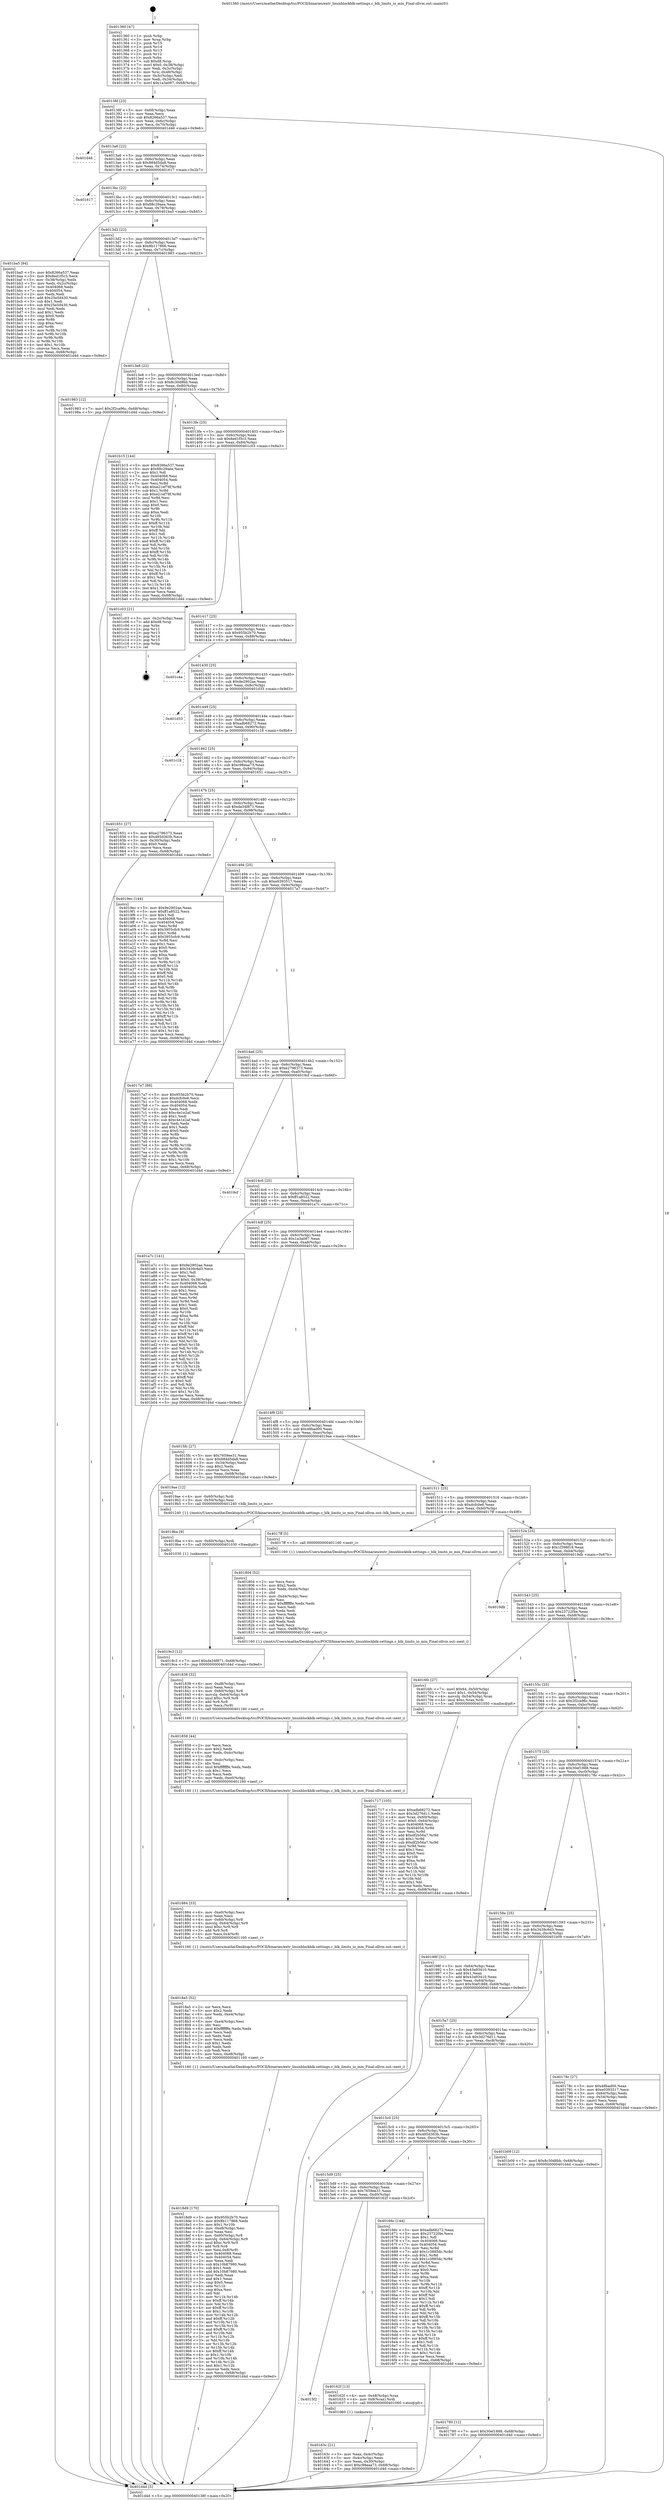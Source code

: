 digraph "0x401360" {
  label = "0x401360 (/mnt/c/Users/mathe/Desktop/tcc/POCII/binaries/extr_linuxblockblk-settings.c_blk_limits_io_min_Final-ollvm.out::main(0))"
  labelloc = "t"
  node[shape=record]

  Entry [label="",width=0.3,height=0.3,shape=circle,fillcolor=black,style=filled]
  "0x40138f" [label="{
     0x40138f [23]\l
     | [instrs]\l
     &nbsp;&nbsp;0x40138f \<+3\>: mov -0x68(%rbp),%eax\l
     &nbsp;&nbsp;0x401392 \<+2\>: mov %eax,%ecx\l
     &nbsp;&nbsp;0x401394 \<+6\>: sub $0x8266a537,%ecx\l
     &nbsp;&nbsp;0x40139a \<+3\>: mov %eax,-0x6c(%rbp)\l
     &nbsp;&nbsp;0x40139d \<+3\>: mov %ecx,-0x70(%rbp)\l
     &nbsp;&nbsp;0x4013a0 \<+6\>: je 0000000000401d46 \<main+0x9e6\>\l
  }"]
  "0x401d46" [label="{
     0x401d46\l
  }", style=dashed]
  "0x4013a6" [label="{
     0x4013a6 [22]\l
     | [instrs]\l
     &nbsp;&nbsp;0x4013a6 \<+5\>: jmp 00000000004013ab \<main+0x4b\>\l
     &nbsp;&nbsp;0x4013ab \<+3\>: mov -0x6c(%rbp),%eax\l
     &nbsp;&nbsp;0x4013ae \<+5\>: sub $0x884d5da8,%eax\l
     &nbsp;&nbsp;0x4013b3 \<+3\>: mov %eax,-0x74(%rbp)\l
     &nbsp;&nbsp;0x4013b6 \<+6\>: je 0000000000401617 \<main+0x2b7\>\l
  }"]
  Exit [label="",width=0.3,height=0.3,shape=circle,fillcolor=black,style=filled,peripheries=2]
  "0x401617" [label="{
     0x401617\l
  }", style=dashed]
  "0x4013bc" [label="{
     0x4013bc [22]\l
     | [instrs]\l
     &nbsp;&nbsp;0x4013bc \<+5\>: jmp 00000000004013c1 \<main+0x61\>\l
     &nbsp;&nbsp;0x4013c1 \<+3\>: mov -0x6c(%rbp),%eax\l
     &nbsp;&nbsp;0x4013c4 \<+5\>: sub $0x88c29aea,%eax\l
     &nbsp;&nbsp;0x4013c9 \<+3\>: mov %eax,-0x78(%rbp)\l
     &nbsp;&nbsp;0x4013cc \<+6\>: je 0000000000401ba5 \<main+0x845\>\l
  }"]
  "0x4019c3" [label="{
     0x4019c3 [12]\l
     | [instrs]\l
     &nbsp;&nbsp;0x4019c3 \<+7\>: movl $0xda34f871,-0x68(%rbp)\l
     &nbsp;&nbsp;0x4019ca \<+5\>: jmp 0000000000401d4d \<main+0x9ed\>\l
  }"]
  "0x401ba5" [label="{
     0x401ba5 [94]\l
     | [instrs]\l
     &nbsp;&nbsp;0x401ba5 \<+5\>: mov $0x8266a537,%eax\l
     &nbsp;&nbsp;0x401baa \<+5\>: mov $0x8ed1f5c3,%ecx\l
     &nbsp;&nbsp;0x401baf \<+3\>: mov -0x38(%rbp),%edx\l
     &nbsp;&nbsp;0x401bb2 \<+3\>: mov %edx,-0x2c(%rbp)\l
     &nbsp;&nbsp;0x401bb5 \<+7\>: mov 0x404068,%edx\l
     &nbsp;&nbsp;0x401bbc \<+7\>: mov 0x404054,%esi\l
     &nbsp;&nbsp;0x401bc3 \<+2\>: mov %edx,%edi\l
     &nbsp;&nbsp;0x401bc5 \<+6\>: add $0x25e5d430,%edi\l
     &nbsp;&nbsp;0x401bcb \<+3\>: sub $0x1,%edi\l
     &nbsp;&nbsp;0x401bce \<+6\>: sub $0x25e5d430,%edi\l
     &nbsp;&nbsp;0x401bd4 \<+3\>: imul %edi,%edx\l
     &nbsp;&nbsp;0x401bd7 \<+3\>: and $0x1,%edx\l
     &nbsp;&nbsp;0x401bda \<+3\>: cmp $0x0,%edx\l
     &nbsp;&nbsp;0x401bdd \<+4\>: sete %r8b\l
     &nbsp;&nbsp;0x401be1 \<+3\>: cmp $0xa,%esi\l
     &nbsp;&nbsp;0x401be4 \<+4\>: setl %r9b\l
     &nbsp;&nbsp;0x401be8 \<+3\>: mov %r8b,%r10b\l
     &nbsp;&nbsp;0x401beb \<+3\>: and %r9b,%r10b\l
     &nbsp;&nbsp;0x401bee \<+3\>: xor %r9b,%r8b\l
     &nbsp;&nbsp;0x401bf1 \<+3\>: or %r8b,%r10b\l
     &nbsp;&nbsp;0x401bf4 \<+4\>: test $0x1,%r10b\l
     &nbsp;&nbsp;0x401bf8 \<+3\>: cmovne %ecx,%eax\l
     &nbsp;&nbsp;0x401bfb \<+3\>: mov %eax,-0x68(%rbp)\l
     &nbsp;&nbsp;0x401bfe \<+5\>: jmp 0000000000401d4d \<main+0x9ed\>\l
  }"]
  "0x4013d2" [label="{
     0x4013d2 [22]\l
     | [instrs]\l
     &nbsp;&nbsp;0x4013d2 \<+5\>: jmp 00000000004013d7 \<main+0x77\>\l
     &nbsp;&nbsp;0x4013d7 \<+3\>: mov -0x6c(%rbp),%eax\l
     &nbsp;&nbsp;0x4013da \<+5\>: sub $0x8b117866,%eax\l
     &nbsp;&nbsp;0x4013df \<+3\>: mov %eax,-0x7c(%rbp)\l
     &nbsp;&nbsp;0x4013e2 \<+6\>: je 0000000000401983 \<main+0x623\>\l
  }"]
  "0x4019ba" [label="{
     0x4019ba [9]\l
     | [instrs]\l
     &nbsp;&nbsp;0x4019ba \<+4\>: mov -0x60(%rbp),%rdi\l
     &nbsp;&nbsp;0x4019be \<+5\>: call 0000000000401030 \<free@plt\>\l
     | [calls]\l
     &nbsp;&nbsp;0x401030 \{1\} (unknown)\l
  }"]
  "0x401983" [label="{
     0x401983 [12]\l
     | [instrs]\l
     &nbsp;&nbsp;0x401983 \<+7\>: movl $0x2f2ca96c,-0x68(%rbp)\l
     &nbsp;&nbsp;0x40198a \<+5\>: jmp 0000000000401d4d \<main+0x9ed\>\l
  }"]
  "0x4013e8" [label="{
     0x4013e8 [22]\l
     | [instrs]\l
     &nbsp;&nbsp;0x4013e8 \<+5\>: jmp 00000000004013ed \<main+0x8d\>\l
     &nbsp;&nbsp;0x4013ed \<+3\>: mov -0x6c(%rbp),%eax\l
     &nbsp;&nbsp;0x4013f0 \<+5\>: sub $0x8c30d8bb,%eax\l
     &nbsp;&nbsp;0x4013f5 \<+3\>: mov %eax,-0x80(%rbp)\l
     &nbsp;&nbsp;0x4013f8 \<+6\>: je 0000000000401b15 \<main+0x7b5\>\l
  }"]
  "0x4018d9" [label="{
     0x4018d9 [170]\l
     | [instrs]\l
     &nbsp;&nbsp;0x4018d9 \<+5\>: mov $0x955b2b70,%ecx\l
     &nbsp;&nbsp;0x4018de \<+5\>: mov $0x8b117866,%edx\l
     &nbsp;&nbsp;0x4018e3 \<+3\>: mov $0x1,%r10b\l
     &nbsp;&nbsp;0x4018e6 \<+6\>: mov -0xe8(%rbp),%esi\l
     &nbsp;&nbsp;0x4018ec \<+3\>: imul %eax,%esi\l
     &nbsp;&nbsp;0x4018ef \<+4\>: mov -0x60(%rbp),%r8\l
     &nbsp;&nbsp;0x4018f3 \<+4\>: movslq -0x64(%rbp),%r9\l
     &nbsp;&nbsp;0x4018f7 \<+4\>: imul $0xc,%r9,%r9\l
     &nbsp;&nbsp;0x4018fb \<+3\>: add %r9,%r8\l
     &nbsp;&nbsp;0x4018fe \<+4\>: mov %esi,0x8(%r8)\l
     &nbsp;&nbsp;0x401902 \<+7\>: mov 0x404068,%eax\l
     &nbsp;&nbsp;0x401909 \<+7\>: mov 0x404054,%esi\l
     &nbsp;&nbsp;0x401910 \<+2\>: mov %eax,%edi\l
     &nbsp;&nbsp;0x401912 \<+6\>: sub $0x10b87980,%edi\l
     &nbsp;&nbsp;0x401918 \<+3\>: sub $0x1,%edi\l
     &nbsp;&nbsp;0x40191b \<+6\>: add $0x10b87980,%edi\l
     &nbsp;&nbsp;0x401921 \<+3\>: imul %edi,%eax\l
     &nbsp;&nbsp;0x401924 \<+3\>: and $0x1,%eax\l
     &nbsp;&nbsp;0x401927 \<+3\>: cmp $0x0,%eax\l
     &nbsp;&nbsp;0x40192a \<+4\>: sete %r11b\l
     &nbsp;&nbsp;0x40192e \<+3\>: cmp $0xa,%esi\l
     &nbsp;&nbsp;0x401931 \<+3\>: setl %bl\l
     &nbsp;&nbsp;0x401934 \<+3\>: mov %r11b,%r14b\l
     &nbsp;&nbsp;0x401937 \<+4\>: xor $0xff,%r14b\l
     &nbsp;&nbsp;0x40193b \<+3\>: mov %bl,%r15b\l
     &nbsp;&nbsp;0x40193e \<+4\>: xor $0xff,%r15b\l
     &nbsp;&nbsp;0x401942 \<+4\>: xor $0x1,%r10b\l
     &nbsp;&nbsp;0x401946 \<+3\>: mov %r14b,%r12b\l
     &nbsp;&nbsp;0x401949 \<+4\>: and $0xff,%r12b\l
     &nbsp;&nbsp;0x40194d \<+3\>: and %r10b,%r11b\l
     &nbsp;&nbsp;0x401950 \<+3\>: mov %r15b,%r13b\l
     &nbsp;&nbsp;0x401953 \<+4\>: and $0xff,%r13b\l
     &nbsp;&nbsp;0x401957 \<+3\>: and %r10b,%bl\l
     &nbsp;&nbsp;0x40195a \<+3\>: or %r11b,%r12b\l
     &nbsp;&nbsp;0x40195d \<+3\>: or %bl,%r13b\l
     &nbsp;&nbsp;0x401960 \<+3\>: xor %r13b,%r12b\l
     &nbsp;&nbsp;0x401963 \<+3\>: or %r15b,%r14b\l
     &nbsp;&nbsp;0x401966 \<+4\>: xor $0xff,%r14b\l
     &nbsp;&nbsp;0x40196a \<+4\>: or $0x1,%r10b\l
     &nbsp;&nbsp;0x40196e \<+3\>: and %r10b,%r14b\l
     &nbsp;&nbsp;0x401971 \<+3\>: or %r14b,%r12b\l
     &nbsp;&nbsp;0x401974 \<+4\>: test $0x1,%r12b\l
     &nbsp;&nbsp;0x401978 \<+3\>: cmovne %edx,%ecx\l
     &nbsp;&nbsp;0x40197b \<+3\>: mov %ecx,-0x68(%rbp)\l
     &nbsp;&nbsp;0x40197e \<+5\>: jmp 0000000000401d4d \<main+0x9ed\>\l
  }"]
  "0x401b15" [label="{
     0x401b15 [144]\l
     | [instrs]\l
     &nbsp;&nbsp;0x401b15 \<+5\>: mov $0x8266a537,%eax\l
     &nbsp;&nbsp;0x401b1a \<+5\>: mov $0x88c29aea,%ecx\l
     &nbsp;&nbsp;0x401b1f \<+2\>: mov $0x1,%dl\l
     &nbsp;&nbsp;0x401b21 \<+7\>: mov 0x404068,%esi\l
     &nbsp;&nbsp;0x401b28 \<+7\>: mov 0x404054,%edi\l
     &nbsp;&nbsp;0x401b2f \<+3\>: mov %esi,%r8d\l
     &nbsp;&nbsp;0x401b32 \<+7\>: add $0xe21ef78f,%r8d\l
     &nbsp;&nbsp;0x401b39 \<+4\>: sub $0x1,%r8d\l
     &nbsp;&nbsp;0x401b3d \<+7\>: sub $0xe21ef78f,%r8d\l
     &nbsp;&nbsp;0x401b44 \<+4\>: imul %r8d,%esi\l
     &nbsp;&nbsp;0x401b48 \<+3\>: and $0x1,%esi\l
     &nbsp;&nbsp;0x401b4b \<+3\>: cmp $0x0,%esi\l
     &nbsp;&nbsp;0x401b4e \<+4\>: sete %r9b\l
     &nbsp;&nbsp;0x401b52 \<+3\>: cmp $0xa,%edi\l
     &nbsp;&nbsp;0x401b55 \<+4\>: setl %r10b\l
     &nbsp;&nbsp;0x401b59 \<+3\>: mov %r9b,%r11b\l
     &nbsp;&nbsp;0x401b5c \<+4\>: xor $0xff,%r11b\l
     &nbsp;&nbsp;0x401b60 \<+3\>: mov %r10b,%bl\l
     &nbsp;&nbsp;0x401b63 \<+3\>: xor $0xff,%bl\l
     &nbsp;&nbsp;0x401b66 \<+3\>: xor $0x1,%dl\l
     &nbsp;&nbsp;0x401b69 \<+3\>: mov %r11b,%r14b\l
     &nbsp;&nbsp;0x401b6c \<+4\>: and $0xff,%r14b\l
     &nbsp;&nbsp;0x401b70 \<+3\>: and %dl,%r9b\l
     &nbsp;&nbsp;0x401b73 \<+3\>: mov %bl,%r15b\l
     &nbsp;&nbsp;0x401b76 \<+4\>: and $0xff,%r15b\l
     &nbsp;&nbsp;0x401b7a \<+3\>: and %dl,%r10b\l
     &nbsp;&nbsp;0x401b7d \<+3\>: or %r9b,%r14b\l
     &nbsp;&nbsp;0x401b80 \<+3\>: or %r10b,%r15b\l
     &nbsp;&nbsp;0x401b83 \<+3\>: xor %r15b,%r14b\l
     &nbsp;&nbsp;0x401b86 \<+3\>: or %bl,%r11b\l
     &nbsp;&nbsp;0x401b89 \<+4\>: xor $0xff,%r11b\l
     &nbsp;&nbsp;0x401b8d \<+3\>: or $0x1,%dl\l
     &nbsp;&nbsp;0x401b90 \<+3\>: and %dl,%r11b\l
     &nbsp;&nbsp;0x401b93 \<+3\>: or %r11b,%r14b\l
     &nbsp;&nbsp;0x401b96 \<+4\>: test $0x1,%r14b\l
     &nbsp;&nbsp;0x401b9a \<+3\>: cmovne %ecx,%eax\l
     &nbsp;&nbsp;0x401b9d \<+3\>: mov %eax,-0x68(%rbp)\l
     &nbsp;&nbsp;0x401ba0 \<+5\>: jmp 0000000000401d4d \<main+0x9ed\>\l
  }"]
  "0x4013fe" [label="{
     0x4013fe [25]\l
     | [instrs]\l
     &nbsp;&nbsp;0x4013fe \<+5\>: jmp 0000000000401403 \<main+0xa3\>\l
     &nbsp;&nbsp;0x401403 \<+3\>: mov -0x6c(%rbp),%eax\l
     &nbsp;&nbsp;0x401406 \<+5\>: sub $0x8ed1f5c3,%eax\l
     &nbsp;&nbsp;0x40140b \<+6\>: mov %eax,-0x84(%rbp)\l
     &nbsp;&nbsp;0x401411 \<+6\>: je 0000000000401c03 \<main+0x8a3\>\l
  }"]
  "0x4018a5" [label="{
     0x4018a5 [52]\l
     | [instrs]\l
     &nbsp;&nbsp;0x4018a5 \<+2\>: xor %ecx,%ecx\l
     &nbsp;&nbsp;0x4018a7 \<+5\>: mov $0x2,%edx\l
     &nbsp;&nbsp;0x4018ac \<+6\>: mov %edx,-0xe4(%rbp)\l
     &nbsp;&nbsp;0x4018b2 \<+1\>: cltd\l
     &nbsp;&nbsp;0x4018b3 \<+6\>: mov -0xe4(%rbp),%esi\l
     &nbsp;&nbsp;0x4018b9 \<+2\>: idiv %esi\l
     &nbsp;&nbsp;0x4018bb \<+6\>: imul $0xfffffffe,%edx,%edx\l
     &nbsp;&nbsp;0x4018c1 \<+2\>: mov %ecx,%edi\l
     &nbsp;&nbsp;0x4018c3 \<+2\>: sub %edx,%edi\l
     &nbsp;&nbsp;0x4018c5 \<+2\>: mov %ecx,%edx\l
     &nbsp;&nbsp;0x4018c7 \<+3\>: sub $0x1,%edx\l
     &nbsp;&nbsp;0x4018ca \<+2\>: add %edx,%edi\l
     &nbsp;&nbsp;0x4018cc \<+2\>: sub %edi,%ecx\l
     &nbsp;&nbsp;0x4018ce \<+6\>: mov %ecx,-0xe8(%rbp)\l
     &nbsp;&nbsp;0x4018d4 \<+5\>: call 0000000000401160 \<next_i\>\l
     | [calls]\l
     &nbsp;&nbsp;0x401160 \{1\} (/mnt/c/Users/mathe/Desktop/tcc/POCII/binaries/extr_linuxblockblk-settings.c_blk_limits_io_min_Final-ollvm.out::next_i)\l
  }"]
  "0x401c03" [label="{
     0x401c03 [21]\l
     | [instrs]\l
     &nbsp;&nbsp;0x401c03 \<+3\>: mov -0x2c(%rbp),%eax\l
     &nbsp;&nbsp;0x401c06 \<+7\>: add $0xd8,%rsp\l
     &nbsp;&nbsp;0x401c0d \<+1\>: pop %rbx\l
     &nbsp;&nbsp;0x401c0e \<+2\>: pop %r12\l
     &nbsp;&nbsp;0x401c10 \<+2\>: pop %r13\l
     &nbsp;&nbsp;0x401c12 \<+2\>: pop %r14\l
     &nbsp;&nbsp;0x401c14 \<+2\>: pop %r15\l
     &nbsp;&nbsp;0x401c16 \<+1\>: pop %rbp\l
     &nbsp;&nbsp;0x401c17 \<+1\>: ret\l
  }"]
  "0x401417" [label="{
     0x401417 [25]\l
     | [instrs]\l
     &nbsp;&nbsp;0x401417 \<+5\>: jmp 000000000040141c \<main+0xbc\>\l
     &nbsp;&nbsp;0x40141c \<+3\>: mov -0x6c(%rbp),%eax\l
     &nbsp;&nbsp;0x40141f \<+5\>: sub $0x955b2b70,%eax\l
     &nbsp;&nbsp;0x401424 \<+6\>: mov %eax,-0x88(%rbp)\l
     &nbsp;&nbsp;0x40142a \<+6\>: je 0000000000401c4a \<main+0x8ea\>\l
  }"]
  "0x401884" [label="{
     0x401884 [33]\l
     | [instrs]\l
     &nbsp;&nbsp;0x401884 \<+6\>: mov -0xe0(%rbp),%ecx\l
     &nbsp;&nbsp;0x40188a \<+3\>: imul %eax,%ecx\l
     &nbsp;&nbsp;0x40188d \<+4\>: mov -0x60(%rbp),%r8\l
     &nbsp;&nbsp;0x401891 \<+4\>: movslq -0x64(%rbp),%r9\l
     &nbsp;&nbsp;0x401895 \<+4\>: imul $0xc,%r9,%r9\l
     &nbsp;&nbsp;0x401899 \<+3\>: add %r9,%r8\l
     &nbsp;&nbsp;0x40189c \<+4\>: mov %ecx,0x4(%r8)\l
     &nbsp;&nbsp;0x4018a0 \<+5\>: call 0000000000401160 \<next_i\>\l
     | [calls]\l
     &nbsp;&nbsp;0x401160 \{1\} (/mnt/c/Users/mathe/Desktop/tcc/POCII/binaries/extr_linuxblockblk-settings.c_blk_limits_io_min_Final-ollvm.out::next_i)\l
  }"]
  "0x401c4a" [label="{
     0x401c4a\l
  }", style=dashed]
  "0x401430" [label="{
     0x401430 [25]\l
     | [instrs]\l
     &nbsp;&nbsp;0x401430 \<+5\>: jmp 0000000000401435 \<main+0xd5\>\l
     &nbsp;&nbsp;0x401435 \<+3\>: mov -0x6c(%rbp),%eax\l
     &nbsp;&nbsp;0x401438 \<+5\>: sub $0x9e2902ae,%eax\l
     &nbsp;&nbsp;0x40143d \<+6\>: mov %eax,-0x8c(%rbp)\l
     &nbsp;&nbsp;0x401443 \<+6\>: je 0000000000401d33 \<main+0x9d3\>\l
  }"]
  "0x401858" [label="{
     0x401858 [44]\l
     | [instrs]\l
     &nbsp;&nbsp;0x401858 \<+2\>: xor %ecx,%ecx\l
     &nbsp;&nbsp;0x40185a \<+5\>: mov $0x2,%edx\l
     &nbsp;&nbsp;0x40185f \<+6\>: mov %edx,-0xdc(%rbp)\l
     &nbsp;&nbsp;0x401865 \<+1\>: cltd\l
     &nbsp;&nbsp;0x401866 \<+6\>: mov -0xdc(%rbp),%esi\l
     &nbsp;&nbsp;0x40186c \<+2\>: idiv %esi\l
     &nbsp;&nbsp;0x40186e \<+6\>: imul $0xfffffffe,%edx,%edx\l
     &nbsp;&nbsp;0x401874 \<+3\>: sub $0x1,%ecx\l
     &nbsp;&nbsp;0x401877 \<+2\>: sub %ecx,%edx\l
     &nbsp;&nbsp;0x401879 \<+6\>: mov %edx,-0xe0(%rbp)\l
     &nbsp;&nbsp;0x40187f \<+5\>: call 0000000000401160 \<next_i\>\l
     | [calls]\l
     &nbsp;&nbsp;0x401160 \{1\} (/mnt/c/Users/mathe/Desktop/tcc/POCII/binaries/extr_linuxblockblk-settings.c_blk_limits_io_min_Final-ollvm.out::next_i)\l
  }"]
  "0x401d33" [label="{
     0x401d33\l
  }", style=dashed]
  "0x401449" [label="{
     0x401449 [25]\l
     | [instrs]\l
     &nbsp;&nbsp;0x401449 \<+5\>: jmp 000000000040144e \<main+0xee\>\l
     &nbsp;&nbsp;0x40144e \<+3\>: mov -0x6c(%rbp),%eax\l
     &nbsp;&nbsp;0x401451 \<+5\>: sub $0xadb68272,%eax\l
     &nbsp;&nbsp;0x401456 \<+6\>: mov %eax,-0x90(%rbp)\l
     &nbsp;&nbsp;0x40145c \<+6\>: je 0000000000401c18 \<main+0x8b8\>\l
  }"]
  "0x401838" [label="{
     0x401838 [32]\l
     | [instrs]\l
     &nbsp;&nbsp;0x401838 \<+6\>: mov -0xd8(%rbp),%ecx\l
     &nbsp;&nbsp;0x40183e \<+3\>: imul %eax,%ecx\l
     &nbsp;&nbsp;0x401841 \<+4\>: mov -0x60(%rbp),%r8\l
     &nbsp;&nbsp;0x401845 \<+4\>: movslq -0x64(%rbp),%r9\l
     &nbsp;&nbsp;0x401849 \<+4\>: imul $0xc,%r9,%r9\l
     &nbsp;&nbsp;0x40184d \<+3\>: add %r9,%r8\l
     &nbsp;&nbsp;0x401850 \<+3\>: mov %ecx,(%r8)\l
     &nbsp;&nbsp;0x401853 \<+5\>: call 0000000000401160 \<next_i\>\l
     | [calls]\l
     &nbsp;&nbsp;0x401160 \{1\} (/mnt/c/Users/mathe/Desktop/tcc/POCII/binaries/extr_linuxblockblk-settings.c_blk_limits_io_min_Final-ollvm.out::next_i)\l
  }"]
  "0x401c18" [label="{
     0x401c18\l
  }", style=dashed]
  "0x401462" [label="{
     0x401462 [25]\l
     | [instrs]\l
     &nbsp;&nbsp;0x401462 \<+5\>: jmp 0000000000401467 \<main+0x107\>\l
     &nbsp;&nbsp;0x401467 \<+3\>: mov -0x6c(%rbp),%eax\l
     &nbsp;&nbsp;0x40146a \<+5\>: sub $0xc98eaa73,%eax\l
     &nbsp;&nbsp;0x40146f \<+6\>: mov %eax,-0x94(%rbp)\l
     &nbsp;&nbsp;0x401475 \<+6\>: je 0000000000401651 \<main+0x2f1\>\l
  }"]
  "0x401804" [label="{
     0x401804 [52]\l
     | [instrs]\l
     &nbsp;&nbsp;0x401804 \<+2\>: xor %ecx,%ecx\l
     &nbsp;&nbsp;0x401806 \<+5\>: mov $0x2,%edx\l
     &nbsp;&nbsp;0x40180b \<+6\>: mov %edx,-0xd4(%rbp)\l
     &nbsp;&nbsp;0x401811 \<+1\>: cltd\l
     &nbsp;&nbsp;0x401812 \<+6\>: mov -0xd4(%rbp),%esi\l
     &nbsp;&nbsp;0x401818 \<+2\>: idiv %esi\l
     &nbsp;&nbsp;0x40181a \<+6\>: imul $0xfffffffe,%edx,%edx\l
     &nbsp;&nbsp;0x401820 \<+2\>: mov %ecx,%edi\l
     &nbsp;&nbsp;0x401822 \<+2\>: sub %edx,%edi\l
     &nbsp;&nbsp;0x401824 \<+2\>: mov %ecx,%edx\l
     &nbsp;&nbsp;0x401826 \<+3\>: sub $0x1,%edx\l
     &nbsp;&nbsp;0x401829 \<+2\>: add %edx,%edi\l
     &nbsp;&nbsp;0x40182b \<+2\>: sub %edi,%ecx\l
     &nbsp;&nbsp;0x40182d \<+6\>: mov %ecx,-0xd8(%rbp)\l
     &nbsp;&nbsp;0x401833 \<+5\>: call 0000000000401160 \<next_i\>\l
     | [calls]\l
     &nbsp;&nbsp;0x401160 \{1\} (/mnt/c/Users/mathe/Desktop/tcc/POCII/binaries/extr_linuxblockblk-settings.c_blk_limits_io_min_Final-ollvm.out::next_i)\l
  }"]
  "0x401651" [label="{
     0x401651 [27]\l
     | [instrs]\l
     &nbsp;&nbsp;0x401651 \<+5\>: mov $0xe2796373,%eax\l
     &nbsp;&nbsp;0x401656 \<+5\>: mov $0x485d363b,%ecx\l
     &nbsp;&nbsp;0x40165b \<+3\>: mov -0x30(%rbp),%edx\l
     &nbsp;&nbsp;0x40165e \<+3\>: cmp $0x0,%edx\l
     &nbsp;&nbsp;0x401661 \<+3\>: cmove %ecx,%eax\l
     &nbsp;&nbsp;0x401664 \<+3\>: mov %eax,-0x68(%rbp)\l
     &nbsp;&nbsp;0x401667 \<+5\>: jmp 0000000000401d4d \<main+0x9ed\>\l
  }"]
  "0x40147b" [label="{
     0x40147b [25]\l
     | [instrs]\l
     &nbsp;&nbsp;0x40147b \<+5\>: jmp 0000000000401480 \<main+0x120\>\l
     &nbsp;&nbsp;0x401480 \<+3\>: mov -0x6c(%rbp),%eax\l
     &nbsp;&nbsp;0x401483 \<+5\>: sub $0xda34f871,%eax\l
     &nbsp;&nbsp;0x401488 \<+6\>: mov %eax,-0x98(%rbp)\l
     &nbsp;&nbsp;0x40148e \<+6\>: je 00000000004019ec \<main+0x68c\>\l
  }"]
  "0x401717" [label="{
     0x401717 [105]\l
     | [instrs]\l
     &nbsp;&nbsp;0x401717 \<+5\>: mov $0xadb68272,%ecx\l
     &nbsp;&nbsp;0x40171c \<+5\>: mov $0x3d276d11,%edx\l
     &nbsp;&nbsp;0x401721 \<+4\>: mov %rax,-0x60(%rbp)\l
     &nbsp;&nbsp;0x401725 \<+7\>: movl $0x0,-0x64(%rbp)\l
     &nbsp;&nbsp;0x40172c \<+7\>: mov 0x404068,%esi\l
     &nbsp;&nbsp;0x401733 \<+8\>: mov 0x404054,%r8d\l
     &nbsp;&nbsp;0x40173b \<+3\>: mov %esi,%r9d\l
     &nbsp;&nbsp;0x40173e \<+7\>: add $0xdf2b56a7,%r9d\l
     &nbsp;&nbsp;0x401745 \<+4\>: sub $0x1,%r9d\l
     &nbsp;&nbsp;0x401749 \<+7\>: sub $0xdf2b56a7,%r9d\l
     &nbsp;&nbsp;0x401750 \<+4\>: imul %r9d,%esi\l
     &nbsp;&nbsp;0x401754 \<+3\>: and $0x1,%esi\l
     &nbsp;&nbsp;0x401757 \<+3\>: cmp $0x0,%esi\l
     &nbsp;&nbsp;0x40175a \<+4\>: sete %r10b\l
     &nbsp;&nbsp;0x40175e \<+4\>: cmp $0xa,%r8d\l
     &nbsp;&nbsp;0x401762 \<+4\>: setl %r11b\l
     &nbsp;&nbsp;0x401766 \<+3\>: mov %r10b,%bl\l
     &nbsp;&nbsp;0x401769 \<+3\>: and %r11b,%bl\l
     &nbsp;&nbsp;0x40176c \<+3\>: xor %r11b,%r10b\l
     &nbsp;&nbsp;0x40176f \<+3\>: or %r10b,%bl\l
     &nbsp;&nbsp;0x401772 \<+3\>: test $0x1,%bl\l
     &nbsp;&nbsp;0x401775 \<+3\>: cmovne %edx,%ecx\l
     &nbsp;&nbsp;0x401778 \<+3\>: mov %ecx,-0x68(%rbp)\l
     &nbsp;&nbsp;0x40177b \<+5\>: jmp 0000000000401d4d \<main+0x9ed\>\l
  }"]
  "0x4019ec" [label="{
     0x4019ec [144]\l
     | [instrs]\l
     &nbsp;&nbsp;0x4019ec \<+5\>: mov $0x9e2902ae,%eax\l
     &nbsp;&nbsp;0x4019f1 \<+5\>: mov $0xff1a8522,%ecx\l
     &nbsp;&nbsp;0x4019f6 \<+2\>: mov $0x1,%dl\l
     &nbsp;&nbsp;0x4019f8 \<+7\>: mov 0x404068,%esi\l
     &nbsp;&nbsp;0x4019ff \<+7\>: mov 0x404054,%edi\l
     &nbsp;&nbsp;0x401a06 \<+3\>: mov %esi,%r8d\l
     &nbsp;&nbsp;0x401a09 \<+7\>: sub $0x3955cfc9,%r8d\l
     &nbsp;&nbsp;0x401a10 \<+4\>: sub $0x1,%r8d\l
     &nbsp;&nbsp;0x401a14 \<+7\>: add $0x3955cfc9,%r8d\l
     &nbsp;&nbsp;0x401a1b \<+4\>: imul %r8d,%esi\l
     &nbsp;&nbsp;0x401a1f \<+3\>: and $0x1,%esi\l
     &nbsp;&nbsp;0x401a22 \<+3\>: cmp $0x0,%esi\l
     &nbsp;&nbsp;0x401a25 \<+4\>: sete %r9b\l
     &nbsp;&nbsp;0x401a29 \<+3\>: cmp $0xa,%edi\l
     &nbsp;&nbsp;0x401a2c \<+4\>: setl %r10b\l
     &nbsp;&nbsp;0x401a30 \<+3\>: mov %r9b,%r11b\l
     &nbsp;&nbsp;0x401a33 \<+4\>: xor $0xff,%r11b\l
     &nbsp;&nbsp;0x401a37 \<+3\>: mov %r10b,%bl\l
     &nbsp;&nbsp;0x401a3a \<+3\>: xor $0xff,%bl\l
     &nbsp;&nbsp;0x401a3d \<+3\>: xor $0x0,%dl\l
     &nbsp;&nbsp;0x401a40 \<+3\>: mov %r11b,%r14b\l
     &nbsp;&nbsp;0x401a43 \<+4\>: and $0x0,%r14b\l
     &nbsp;&nbsp;0x401a47 \<+3\>: and %dl,%r9b\l
     &nbsp;&nbsp;0x401a4a \<+3\>: mov %bl,%r15b\l
     &nbsp;&nbsp;0x401a4d \<+4\>: and $0x0,%r15b\l
     &nbsp;&nbsp;0x401a51 \<+3\>: and %dl,%r10b\l
     &nbsp;&nbsp;0x401a54 \<+3\>: or %r9b,%r14b\l
     &nbsp;&nbsp;0x401a57 \<+3\>: or %r10b,%r15b\l
     &nbsp;&nbsp;0x401a5a \<+3\>: xor %r15b,%r14b\l
     &nbsp;&nbsp;0x401a5d \<+3\>: or %bl,%r11b\l
     &nbsp;&nbsp;0x401a60 \<+4\>: xor $0xff,%r11b\l
     &nbsp;&nbsp;0x401a64 \<+3\>: or $0x0,%dl\l
     &nbsp;&nbsp;0x401a67 \<+3\>: and %dl,%r11b\l
     &nbsp;&nbsp;0x401a6a \<+3\>: or %r11b,%r14b\l
     &nbsp;&nbsp;0x401a6d \<+4\>: test $0x1,%r14b\l
     &nbsp;&nbsp;0x401a71 \<+3\>: cmovne %ecx,%eax\l
     &nbsp;&nbsp;0x401a74 \<+3\>: mov %eax,-0x68(%rbp)\l
     &nbsp;&nbsp;0x401a77 \<+5\>: jmp 0000000000401d4d \<main+0x9ed\>\l
  }"]
  "0x401494" [label="{
     0x401494 [25]\l
     | [instrs]\l
     &nbsp;&nbsp;0x401494 \<+5\>: jmp 0000000000401499 \<main+0x139\>\l
     &nbsp;&nbsp;0x401499 \<+3\>: mov -0x6c(%rbp),%eax\l
     &nbsp;&nbsp;0x40149c \<+5\>: sub $0xe0393517,%eax\l
     &nbsp;&nbsp;0x4014a1 \<+6\>: mov %eax,-0x9c(%rbp)\l
     &nbsp;&nbsp;0x4014a7 \<+6\>: je 00000000004017a7 \<main+0x447\>\l
  }"]
  "0x40163c" [label="{
     0x40163c [21]\l
     | [instrs]\l
     &nbsp;&nbsp;0x40163c \<+3\>: mov %eax,-0x4c(%rbp)\l
     &nbsp;&nbsp;0x40163f \<+3\>: mov -0x4c(%rbp),%eax\l
     &nbsp;&nbsp;0x401642 \<+3\>: mov %eax,-0x30(%rbp)\l
     &nbsp;&nbsp;0x401645 \<+7\>: movl $0xc98eaa73,-0x68(%rbp)\l
     &nbsp;&nbsp;0x40164c \<+5\>: jmp 0000000000401d4d \<main+0x9ed\>\l
  }"]
  "0x4017a7" [label="{
     0x4017a7 [88]\l
     | [instrs]\l
     &nbsp;&nbsp;0x4017a7 \<+5\>: mov $0x955b2b70,%eax\l
     &nbsp;&nbsp;0x4017ac \<+5\>: mov $0xdcfc0e6,%ecx\l
     &nbsp;&nbsp;0x4017b1 \<+7\>: mov 0x404068,%edx\l
     &nbsp;&nbsp;0x4017b8 \<+7\>: mov 0x404054,%esi\l
     &nbsp;&nbsp;0x4017bf \<+2\>: mov %edx,%edi\l
     &nbsp;&nbsp;0x4017c1 \<+6\>: add $0xc4e1e2af,%edi\l
     &nbsp;&nbsp;0x4017c7 \<+3\>: sub $0x1,%edi\l
     &nbsp;&nbsp;0x4017ca \<+6\>: sub $0xc4e1e2af,%edi\l
     &nbsp;&nbsp;0x4017d0 \<+3\>: imul %edi,%edx\l
     &nbsp;&nbsp;0x4017d3 \<+3\>: and $0x1,%edx\l
     &nbsp;&nbsp;0x4017d6 \<+3\>: cmp $0x0,%edx\l
     &nbsp;&nbsp;0x4017d9 \<+4\>: sete %r8b\l
     &nbsp;&nbsp;0x4017dd \<+3\>: cmp $0xa,%esi\l
     &nbsp;&nbsp;0x4017e0 \<+4\>: setl %r9b\l
     &nbsp;&nbsp;0x4017e4 \<+3\>: mov %r8b,%r10b\l
     &nbsp;&nbsp;0x4017e7 \<+3\>: and %r9b,%r10b\l
     &nbsp;&nbsp;0x4017ea \<+3\>: xor %r9b,%r8b\l
     &nbsp;&nbsp;0x4017ed \<+3\>: or %r8b,%r10b\l
     &nbsp;&nbsp;0x4017f0 \<+4\>: test $0x1,%r10b\l
     &nbsp;&nbsp;0x4017f4 \<+3\>: cmovne %ecx,%eax\l
     &nbsp;&nbsp;0x4017f7 \<+3\>: mov %eax,-0x68(%rbp)\l
     &nbsp;&nbsp;0x4017fa \<+5\>: jmp 0000000000401d4d \<main+0x9ed\>\l
  }"]
  "0x4014ad" [label="{
     0x4014ad [25]\l
     | [instrs]\l
     &nbsp;&nbsp;0x4014ad \<+5\>: jmp 00000000004014b2 \<main+0x152\>\l
     &nbsp;&nbsp;0x4014b2 \<+3\>: mov -0x6c(%rbp),%eax\l
     &nbsp;&nbsp;0x4014b5 \<+5\>: sub $0xe2796373,%eax\l
     &nbsp;&nbsp;0x4014ba \<+6\>: mov %eax,-0xa0(%rbp)\l
     &nbsp;&nbsp;0x4014c0 \<+6\>: je 00000000004019cf \<main+0x66f\>\l
  }"]
  "0x4015f2" [label="{
     0x4015f2\l
  }", style=dashed]
  "0x4019cf" [label="{
     0x4019cf\l
  }", style=dashed]
  "0x4014c6" [label="{
     0x4014c6 [25]\l
     | [instrs]\l
     &nbsp;&nbsp;0x4014c6 \<+5\>: jmp 00000000004014cb \<main+0x16b\>\l
     &nbsp;&nbsp;0x4014cb \<+3\>: mov -0x6c(%rbp),%eax\l
     &nbsp;&nbsp;0x4014ce \<+5\>: sub $0xff1a8522,%eax\l
     &nbsp;&nbsp;0x4014d3 \<+6\>: mov %eax,-0xa4(%rbp)\l
     &nbsp;&nbsp;0x4014d9 \<+6\>: je 0000000000401a7c \<main+0x71c\>\l
  }"]
  "0x40162f" [label="{
     0x40162f [13]\l
     | [instrs]\l
     &nbsp;&nbsp;0x40162f \<+4\>: mov -0x48(%rbp),%rax\l
     &nbsp;&nbsp;0x401633 \<+4\>: mov 0x8(%rax),%rdi\l
     &nbsp;&nbsp;0x401637 \<+5\>: call 0000000000401060 \<atoi@plt\>\l
     | [calls]\l
     &nbsp;&nbsp;0x401060 \{1\} (unknown)\l
  }"]
  "0x401a7c" [label="{
     0x401a7c [141]\l
     | [instrs]\l
     &nbsp;&nbsp;0x401a7c \<+5\>: mov $0x9e2902ae,%eax\l
     &nbsp;&nbsp;0x401a81 \<+5\>: mov $0x3439c6d3,%ecx\l
     &nbsp;&nbsp;0x401a86 \<+2\>: mov $0x1,%dl\l
     &nbsp;&nbsp;0x401a88 \<+2\>: xor %esi,%esi\l
     &nbsp;&nbsp;0x401a8a \<+7\>: movl $0x0,-0x38(%rbp)\l
     &nbsp;&nbsp;0x401a91 \<+7\>: mov 0x404068,%edi\l
     &nbsp;&nbsp;0x401a98 \<+8\>: mov 0x404054,%r8d\l
     &nbsp;&nbsp;0x401aa0 \<+3\>: sub $0x1,%esi\l
     &nbsp;&nbsp;0x401aa3 \<+3\>: mov %edi,%r9d\l
     &nbsp;&nbsp;0x401aa6 \<+3\>: add %esi,%r9d\l
     &nbsp;&nbsp;0x401aa9 \<+4\>: imul %r9d,%edi\l
     &nbsp;&nbsp;0x401aad \<+3\>: and $0x1,%edi\l
     &nbsp;&nbsp;0x401ab0 \<+3\>: cmp $0x0,%edi\l
     &nbsp;&nbsp;0x401ab3 \<+4\>: sete %r10b\l
     &nbsp;&nbsp;0x401ab7 \<+4\>: cmp $0xa,%r8d\l
     &nbsp;&nbsp;0x401abb \<+4\>: setl %r11b\l
     &nbsp;&nbsp;0x401abf \<+3\>: mov %r10b,%bl\l
     &nbsp;&nbsp;0x401ac2 \<+3\>: xor $0xff,%bl\l
     &nbsp;&nbsp;0x401ac5 \<+3\>: mov %r11b,%r14b\l
     &nbsp;&nbsp;0x401ac8 \<+4\>: xor $0xff,%r14b\l
     &nbsp;&nbsp;0x401acc \<+3\>: xor $0x0,%dl\l
     &nbsp;&nbsp;0x401acf \<+3\>: mov %bl,%r15b\l
     &nbsp;&nbsp;0x401ad2 \<+4\>: and $0x0,%r15b\l
     &nbsp;&nbsp;0x401ad6 \<+3\>: and %dl,%r10b\l
     &nbsp;&nbsp;0x401ad9 \<+3\>: mov %r14b,%r12b\l
     &nbsp;&nbsp;0x401adc \<+4\>: and $0x0,%r12b\l
     &nbsp;&nbsp;0x401ae0 \<+3\>: and %dl,%r11b\l
     &nbsp;&nbsp;0x401ae3 \<+3\>: or %r10b,%r15b\l
     &nbsp;&nbsp;0x401ae6 \<+3\>: or %r11b,%r12b\l
     &nbsp;&nbsp;0x401ae9 \<+3\>: xor %r12b,%r15b\l
     &nbsp;&nbsp;0x401aec \<+3\>: or %r14b,%bl\l
     &nbsp;&nbsp;0x401aef \<+3\>: xor $0xff,%bl\l
     &nbsp;&nbsp;0x401af2 \<+3\>: or $0x0,%dl\l
     &nbsp;&nbsp;0x401af5 \<+2\>: and %dl,%bl\l
     &nbsp;&nbsp;0x401af7 \<+3\>: or %bl,%r15b\l
     &nbsp;&nbsp;0x401afa \<+4\>: test $0x1,%r15b\l
     &nbsp;&nbsp;0x401afe \<+3\>: cmovne %ecx,%eax\l
     &nbsp;&nbsp;0x401b01 \<+3\>: mov %eax,-0x68(%rbp)\l
     &nbsp;&nbsp;0x401b04 \<+5\>: jmp 0000000000401d4d \<main+0x9ed\>\l
  }"]
  "0x4014df" [label="{
     0x4014df [25]\l
     | [instrs]\l
     &nbsp;&nbsp;0x4014df \<+5\>: jmp 00000000004014e4 \<main+0x184\>\l
     &nbsp;&nbsp;0x4014e4 \<+3\>: mov -0x6c(%rbp),%eax\l
     &nbsp;&nbsp;0x4014e7 \<+5\>: sub $0x1a3a087,%eax\l
     &nbsp;&nbsp;0x4014ec \<+6\>: mov %eax,-0xa8(%rbp)\l
     &nbsp;&nbsp;0x4014f2 \<+6\>: je 00000000004015fc \<main+0x29c\>\l
  }"]
  "0x4015d9" [label="{
     0x4015d9 [25]\l
     | [instrs]\l
     &nbsp;&nbsp;0x4015d9 \<+5\>: jmp 00000000004015de \<main+0x27e\>\l
     &nbsp;&nbsp;0x4015de \<+3\>: mov -0x6c(%rbp),%eax\l
     &nbsp;&nbsp;0x4015e1 \<+5\>: sub $0x7659ee31,%eax\l
     &nbsp;&nbsp;0x4015e6 \<+6\>: mov %eax,-0xd0(%rbp)\l
     &nbsp;&nbsp;0x4015ec \<+6\>: je 000000000040162f \<main+0x2cf\>\l
  }"]
  "0x4015fc" [label="{
     0x4015fc [27]\l
     | [instrs]\l
     &nbsp;&nbsp;0x4015fc \<+5\>: mov $0x7659ee31,%eax\l
     &nbsp;&nbsp;0x401601 \<+5\>: mov $0x884d5da8,%ecx\l
     &nbsp;&nbsp;0x401606 \<+3\>: mov -0x34(%rbp),%edx\l
     &nbsp;&nbsp;0x401609 \<+3\>: cmp $0x2,%edx\l
     &nbsp;&nbsp;0x40160c \<+3\>: cmovne %ecx,%eax\l
     &nbsp;&nbsp;0x40160f \<+3\>: mov %eax,-0x68(%rbp)\l
     &nbsp;&nbsp;0x401612 \<+5\>: jmp 0000000000401d4d \<main+0x9ed\>\l
  }"]
  "0x4014f8" [label="{
     0x4014f8 [25]\l
     | [instrs]\l
     &nbsp;&nbsp;0x4014f8 \<+5\>: jmp 00000000004014fd \<main+0x19d\>\l
     &nbsp;&nbsp;0x4014fd \<+3\>: mov -0x6c(%rbp),%eax\l
     &nbsp;&nbsp;0x401500 \<+5\>: sub $0x48bad00,%eax\l
     &nbsp;&nbsp;0x401505 \<+6\>: mov %eax,-0xac(%rbp)\l
     &nbsp;&nbsp;0x40150b \<+6\>: je 00000000004019ae \<main+0x64e\>\l
  }"]
  "0x401d4d" [label="{
     0x401d4d [5]\l
     | [instrs]\l
     &nbsp;&nbsp;0x401d4d \<+5\>: jmp 000000000040138f \<main+0x2f\>\l
  }"]
  "0x401360" [label="{
     0x401360 [47]\l
     | [instrs]\l
     &nbsp;&nbsp;0x401360 \<+1\>: push %rbp\l
     &nbsp;&nbsp;0x401361 \<+3\>: mov %rsp,%rbp\l
     &nbsp;&nbsp;0x401364 \<+2\>: push %r15\l
     &nbsp;&nbsp;0x401366 \<+2\>: push %r14\l
     &nbsp;&nbsp;0x401368 \<+2\>: push %r13\l
     &nbsp;&nbsp;0x40136a \<+2\>: push %r12\l
     &nbsp;&nbsp;0x40136c \<+1\>: push %rbx\l
     &nbsp;&nbsp;0x40136d \<+7\>: sub $0xd8,%rsp\l
     &nbsp;&nbsp;0x401374 \<+7\>: movl $0x0,-0x38(%rbp)\l
     &nbsp;&nbsp;0x40137b \<+3\>: mov %edi,-0x3c(%rbp)\l
     &nbsp;&nbsp;0x40137e \<+4\>: mov %rsi,-0x48(%rbp)\l
     &nbsp;&nbsp;0x401382 \<+3\>: mov -0x3c(%rbp),%edi\l
     &nbsp;&nbsp;0x401385 \<+3\>: mov %edi,-0x34(%rbp)\l
     &nbsp;&nbsp;0x401388 \<+7\>: movl $0x1a3a087,-0x68(%rbp)\l
  }"]
  "0x40166c" [label="{
     0x40166c [144]\l
     | [instrs]\l
     &nbsp;&nbsp;0x40166c \<+5\>: mov $0xadb68272,%eax\l
     &nbsp;&nbsp;0x401671 \<+5\>: mov $0x23722f4e,%ecx\l
     &nbsp;&nbsp;0x401676 \<+2\>: mov $0x1,%dl\l
     &nbsp;&nbsp;0x401678 \<+7\>: mov 0x404068,%esi\l
     &nbsp;&nbsp;0x40167f \<+7\>: mov 0x404054,%edi\l
     &nbsp;&nbsp;0x401686 \<+3\>: mov %esi,%r8d\l
     &nbsp;&nbsp;0x401689 \<+7\>: add $0x1c3885dc,%r8d\l
     &nbsp;&nbsp;0x401690 \<+4\>: sub $0x1,%r8d\l
     &nbsp;&nbsp;0x401694 \<+7\>: sub $0x1c3885dc,%r8d\l
     &nbsp;&nbsp;0x40169b \<+4\>: imul %r8d,%esi\l
     &nbsp;&nbsp;0x40169f \<+3\>: and $0x1,%esi\l
     &nbsp;&nbsp;0x4016a2 \<+3\>: cmp $0x0,%esi\l
     &nbsp;&nbsp;0x4016a5 \<+4\>: sete %r9b\l
     &nbsp;&nbsp;0x4016a9 \<+3\>: cmp $0xa,%edi\l
     &nbsp;&nbsp;0x4016ac \<+4\>: setl %r10b\l
     &nbsp;&nbsp;0x4016b0 \<+3\>: mov %r9b,%r11b\l
     &nbsp;&nbsp;0x4016b3 \<+4\>: xor $0xff,%r11b\l
     &nbsp;&nbsp;0x4016b7 \<+3\>: mov %r10b,%bl\l
     &nbsp;&nbsp;0x4016ba \<+3\>: xor $0xff,%bl\l
     &nbsp;&nbsp;0x4016bd \<+3\>: xor $0x1,%dl\l
     &nbsp;&nbsp;0x4016c0 \<+3\>: mov %r11b,%r14b\l
     &nbsp;&nbsp;0x4016c3 \<+4\>: and $0xff,%r14b\l
     &nbsp;&nbsp;0x4016c7 \<+3\>: and %dl,%r9b\l
     &nbsp;&nbsp;0x4016ca \<+3\>: mov %bl,%r15b\l
     &nbsp;&nbsp;0x4016cd \<+4\>: and $0xff,%r15b\l
     &nbsp;&nbsp;0x4016d1 \<+3\>: and %dl,%r10b\l
     &nbsp;&nbsp;0x4016d4 \<+3\>: or %r9b,%r14b\l
     &nbsp;&nbsp;0x4016d7 \<+3\>: or %r10b,%r15b\l
     &nbsp;&nbsp;0x4016da \<+3\>: xor %r15b,%r14b\l
     &nbsp;&nbsp;0x4016dd \<+3\>: or %bl,%r11b\l
     &nbsp;&nbsp;0x4016e0 \<+4\>: xor $0xff,%r11b\l
     &nbsp;&nbsp;0x4016e4 \<+3\>: or $0x1,%dl\l
     &nbsp;&nbsp;0x4016e7 \<+3\>: and %dl,%r11b\l
     &nbsp;&nbsp;0x4016ea \<+3\>: or %r11b,%r14b\l
     &nbsp;&nbsp;0x4016ed \<+4\>: test $0x1,%r14b\l
     &nbsp;&nbsp;0x4016f1 \<+3\>: cmovne %ecx,%eax\l
     &nbsp;&nbsp;0x4016f4 \<+3\>: mov %eax,-0x68(%rbp)\l
     &nbsp;&nbsp;0x4016f7 \<+5\>: jmp 0000000000401d4d \<main+0x9ed\>\l
  }"]
  "0x4019ae" [label="{
     0x4019ae [12]\l
     | [instrs]\l
     &nbsp;&nbsp;0x4019ae \<+4\>: mov -0x60(%rbp),%rdi\l
     &nbsp;&nbsp;0x4019b2 \<+3\>: mov -0x50(%rbp),%esi\l
     &nbsp;&nbsp;0x4019b5 \<+5\>: call 0000000000401240 \<blk_limits_io_min\>\l
     | [calls]\l
     &nbsp;&nbsp;0x401240 \{1\} (/mnt/c/Users/mathe/Desktop/tcc/POCII/binaries/extr_linuxblockblk-settings.c_blk_limits_io_min_Final-ollvm.out::blk_limits_io_min)\l
  }"]
  "0x401511" [label="{
     0x401511 [25]\l
     | [instrs]\l
     &nbsp;&nbsp;0x401511 \<+5\>: jmp 0000000000401516 \<main+0x1b6\>\l
     &nbsp;&nbsp;0x401516 \<+3\>: mov -0x6c(%rbp),%eax\l
     &nbsp;&nbsp;0x401519 \<+5\>: sub $0xdcfc0e6,%eax\l
     &nbsp;&nbsp;0x40151e \<+6\>: mov %eax,-0xb0(%rbp)\l
     &nbsp;&nbsp;0x401524 \<+6\>: je 00000000004017ff \<main+0x49f\>\l
  }"]
  "0x4015c0" [label="{
     0x4015c0 [25]\l
     | [instrs]\l
     &nbsp;&nbsp;0x4015c0 \<+5\>: jmp 00000000004015c5 \<main+0x265\>\l
     &nbsp;&nbsp;0x4015c5 \<+3\>: mov -0x6c(%rbp),%eax\l
     &nbsp;&nbsp;0x4015c8 \<+5\>: sub $0x485d363b,%eax\l
     &nbsp;&nbsp;0x4015cd \<+6\>: mov %eax,-0xcc(%rbp)\l
     &nbsp;&nbsp;0x4015d3 \<+6\>: je 000000000040166c \<main+0x30c\>\l
  }"]
  "0x4017ff" [label="{
     0x4017ff [5]\l
     | [instrs]\l
     &nbsp;&nbsp;0x4017ff \<+5\>: call 0000000000401160 \<next_i\>\l
     | [calls]\l
     &nbsp;&nbsp;0x401160 \{1\} (/mnt/c/Users/mathe/Desktop/tcc/POCII/binaries/extr_linuxblockblk-settings.c_blk_limits_io_min_Final-ollvm.out::next_i)\l
  }"]
  "0x40152a" [label="{
     0x40152a [25]\l
     | [instrs]\l
     &nbsp;&nbsp;0x40152a \<+5\>: jmp 000000000040152f \<main+0x1cf\>\l
     &nbsp;&nbsp;0x40152f \<+3\>: mov -0x6c(%rbp),%eax\l
     &nbsp;&nbsp;0x401532 \<+5\>: sub $0x1f398f18,%eax\l
     &nbsp;&nbsp;0x401537 \<+6\>: mov %eax,-0xb4(%rbp)\l
     &nbsp;&nbsp;0x40153d \<+6\>: je 00000000004019db \<main+0x67b\>\l
  }"]
  "0x401780" [label="{
     0x401780 [12]\l
     | [instrs]\l
     &nbsp;&nbsp;0x401780 \<+7\>: movl $0x30ef1888,-0x68(%rbp)\l
     &nbsp;&nbsp;0x401787 \<+5\>: jmp 0000000000401d4d \<main+0x9ed\>\l
  }"]
  "0x4019db" [label="{
     0x4019db\l
  }", style=dashed]
  "0x401543" [label="{
     0x401543 [25]\l
     | [instrs]\l
     &nbsp;&nbsp;0x401543 \<+5\>: jmp 0000000000401548 \<main+0x1e8\>\l
     &nbsp;&nbsp;0x401548 \<+3\>: mov -0x6c(%rbp),%eax\l
     &nbsp;&nbsp;0x40154b \<+5\>: sub $0x23722f4e,%eax\l
     &nbsp;&nbsp;0x401550 \<+6\>: mov %eax,-0xb8(%rbp)\l
     &nbsp;&nbsp;0x401556 \<+6\>: je 00000000004016fc \<main+0x39c\>\l
  }"]
  "0x4015a7" [label="{
     0x4015a7 [25]\l
     | [instrs]\l
     &nbsp;&nbsp;0x4015a7 \<+5\>: jmp 00000000004015ac \<main+0x24c\>\l
     &nbsp;&nbsp;0x4015ac \<+3\>: mov -0x6c(%rbp),%eax\l
     &nbsp;&nbsp;0x4015af \<+5\>: sub $0x3d276d11,%eax\l
     &nbsp;&nbsp;0x4015b4 \<+6\>: mov %eax,-0xc8(%rbp)\l
     &nbsp;&nbsp;0x4015ba \<+6\>: je 0000000000401780 \<main+0x420\>\l
  }"]
  "0x4016fc" [label="{
     0x4016fc [27]\l
     | [instrs]\l
     &nbsp;&nbsp;0x4016fc \<+7\>: movl $0x64,-0x50(%rbp)\l
     &nbsp;&nbsp;0x401703 \<+7\>: movl $0x1,-0x54(%rbp)\l
     &nbsp;&nbsp;0x40170a \<+4\>: movslq -0x54(%rbp),%rax\l
     &nbsp;&nbsp;0x40170e \<+4\>: imul $0xc,%rax,%rdi\l
     &nbsp;&nbsp;0x401712 \<+5\>: call 0000000000401050 \<malloc@plt\>\l
     | [calls]\l
     &nbsp;&nbsp;0x401050 \{1\} (unknown)\l
  }"]
  "0x40155c" [label="{
     0x40155c [25]\l
     | [instrs]\l
     &nbsp;&nbsp;0x40155c \<+5\>: jmp 0000000000401561 \<main+0x201\>\l
     &nbsp;&nbsp;0x401561 \<+3\>: mov -0x6c(%rbp),%eax\l
     &nbsp;&nbsp;0x401564 \<+5\>: sub $0x2f2ca96c,%eax\l
     &nbsp;&nbsp;0x401569 \<+6\>: mov %eax,-0xbc(%rbp)\l
     &nbsp;&nbsp;0x40156f \<+6\>: je 000000000040198f \<main+0x62f\>\l
  }"]
  "0x401b09" [label="{
     0x401b09 [12]\l
     | [instrs]\l
     &nbsp;&nbsp;0x401b09 \<+7\>: movl $0x8c30d8bb,-0x68(%rbp)\l
     &nbsp;&nbsp;0x401b10 \<+5\>: jmp 0000000000401d4d \<main+0x9ed\>\l
  }"]
  "0x40198f" [label="{
     0x40198f [31]\l
     | [instrs]\l
     &nbsp;&nbsp;0x40198f \<+3\>: mov -0x64(%rbp),%eax\l
     &nbsp;&nbsp;0x401992 \<+5\>: sub $0x43a93410,%eax\l
     &nbsp;&nbsp;0x401997 \<+3\>: add $0x1,%eax\l
     &nbsp;&nbsp;0x40199a \<+5\>: add $0x43a93410,%eax\l
     &nbsp;&nbsp;0x40199f \<+3\>: mov %eax,-0x64(%rbp)\l
     &nbsp;&nbsp;0x4019a2 \<+7\>: movl $0x30ef1888,-0x68(%rbp)\l
     &nbsp;&nbsp;0x4019a9 \<+5\>: jmp 0000000000401d4d \<main+0x9ed\>\l
  }"]
  "0x401575" [label="{
     0x401575 [25]\l
     | [instrs]\l
     &nbsp;&nbsp;0x401575 \<+5\>: jmp 000000000040157a \<main+0x21a\>\l
     &nbsp;&nbsp;0x40157a \<+3\>: mov -0x6c(%rbp),%eax\l
     &nbsp;&nbsp;0x40157d \<+5\>: sub $0x30ef1888,%eax\l
     &nbsp;&nbsp;0x401582 \<+6\>: mov %eax,-0xc0(%rbp)\l
     &nbsp;&nbsp;0x401588 \<+6\>: je 000000000040178c \<main+0x42c\>\l
  }"]
  "0x40158e" [label="{
     0x40158e [25]\l
     | [instrs]\l
     &nbsp;&nbsp;0x40158e \<+5\>: jmp 0000000000401593 \<main+0x233\>\l
     &nbsp;&nbsp;0x401593 \<+3\>: mov -0x6c(%rbp),%eax\l
     &nbsp;&nbsp;0x401596 \<+5\>: sub $0x3439c6d3,%eax\l
     &nbsp;&nbsp;0x40159b \<+6\>: mov %eax,-0xc4(%rbp)\l
     &nbsp;&nbsp;0x4015a1 \<+6\>: je 0000000000401b09 \<main+0x7a9\>\l
  }"]
  "0x40178c" [label="{
     0x40178c [27]\l
     | [instrs]\l
     &nbsp;&nbsp;0x40178c \<+5\>: mov $0x48bad00,%eax\l
     &nbsp;&nbsp;0x401791 \<+5\>: mov $0xe0393517,%ecx\l
     &nbsp;&nbsp;0x401796 \<+3\>: mov -0x64(%rbp),%edx\l
     &nbsp;&nbsp;0x401799 \<+3\>: cmp -0x54(%rbp),%edx\l
     &nbsp;&nbsp;0x40179c \<+3\>: cmovl %ecx,%eax\l
     &nbsp;&nbsp;0x40179f \<+3\>: mov %eax,-0x68(%rbp)\l
     &nbsp;&nbsp;0x4017a2 \<+5\>: jmp 0000000000401d4d \<main+0x9ed\>\l
  }"]
  Entry -> "0x401360" [label=" 1"]
  "0x40138f" -> "0x401d46" [label=" 0"]
  "0x40138f" -> "0x4013a6" [label=" 19"]
  "0x401c03" -> Exit [label=" 1"]
  "0x4013a6" -> "0x401617" [label=" 0"]
  "0x4013a6" -> "0x4013bc" [label=" 19"]
  "0x401ba5" -> "0x401d4d" [label=" 1"]
  "0x4013bc" -> "0x401ba5" [label=" 1"]
  "0x4013bc" -> "0x4013d2" [label=" 18"]
  "0x401b15" -> "0x401d4d" [label=" 1"]
  "0x4013d2" -> "0x401983" [label=" 1"]
  "0x4013d2" -> "0x4013e8" [label=" 17"]
  "0x401b09" -> "0x401d4d" [label=" 1"]
  "0x4013e8" -> "0x401b15" [label=" 1"]
  "0x4013e8" -> "0x4013fe" [label=" 16"]
  "0x401a7c" -> "0x401d4d" [label=" 1"]
  "0x4013fe" -> "0x401c03" [label=" 1"]
  "0x4013fe" -> "0x401417" [label=" 15"]
  "0x4019ec" -> "0x401d4d" [label=" 1"]
  "0x401417" -> "0x401c4a" [label=" 0"]
  "0x401417" -> "0x401430" [label=" 15"]
  "0x4019c3" -> "0x401d4d" [label=" 1"]
  "0x401430" -> "0x401d33" [label=" 0"]
  "0x401430" -> "0x401449" [label=" 15"]
  "0x4019ba" -> "0x4019c3" [label=" 1"]
  "0x401449" -> "0x401c18" [label=" 0"]
  "0x401449" -> "0x401462" [label=" 15"]
  "0x4019ae" -> "0x4019ba" [label=" 1"]
  "0x401462" -> "0x401651" [label=" 1"]
  "0x401462" -> "0x40147b" [label=" 14"]
  "0x40198f" -> "0x401d4d" [label=" 1"]
  "0x40147b" -> "0x4019ec" [label=" 1"]
  "0x40147b" -> "0x401494" [label=" 13"]
  "0x401983" -> "0x401d4d" [label=" 1"]
  "0x401494" -> "0x4017a7" [label=" 1"]
  "0x401494" -> "0x4014ad" [label=" 12"]
  "0x4018d9" -> "0x401d4d" [label=" 1"]
  "0x4014ad" -> "0x4019cf" [label=" 0"]
  "0x4014ad" -> "0x4014c6" [label=" 12"]
  "0x4018a5" -> "0x4018d9" [label=" 1"]
  "0x4014c6" -> "0x401a7c" [label=" 1"]
  "0x4014c6" -> "0x4014df" [label=" 11"]
  "0x401884" -> "0x4018a5" [label=" 1"]
  "0x4014df" -> "0x4015fc" [label=" 1"]
  "0x4014df" -> "0x4014f8" [label=" 10"]
  "0x4015fc" -> "0x401d4d" [label=" 1"]
  "0x401360" -> "0x40138f" [label=" 1"]
  "0x401d4d" -> "0x40138f" [label=" 18"]
  "0x401838" -> "0x401858" [label=" 1"]
  "0x4014f8" -> "0x4019ae" [label=" 1"]
  "0x4014f8" -> "0x401511" [label=" 9"]
  "0x401804" -> "0x401838" [label=" 1"]
  "0x401511" -> "0x4017ff" [label=" 1"]
  "0x401511" -> "0x40152a" [label=" 8"]
  "0x4017a7" -> "0x401d4d" [label=" 1"]
  "0x40152a" -> "0x4019db" [label=" 0"]
  "0x40152a" -> "0x401543" [label=" 8"]
  "0x40178c" -> "0x401d4d" [label=" 2"]
  "0x401543" -> "0x4016fc" [label=" 1"]
  "0x401543" -> "0x40155c" [label=" 7"]
  "0x401717" -> "0x401d4d" [label=" 1"]
  "0x40155c" -> "0x40198f" [label=" 1"]
  "0x40155c" -> "0x401575" [label=" 6"]
  "0x4016fc" -> "0x401717" [label=" 1"]
  "0x401575" -> "0x40178c" [label=" 2"]
  "0x401575" -> "0x40158e" [label=" 4"]
  "0x40166c" -> "0x401d4d" [label=" 1"]
  "0x40158e" -> "0x401b09" [label=" 1"]
  "0x40158e" -> "0x4015a7" [label=" 3"]
  "0x401780" -> "0x401d4d" [label=" 1"]
  "0x4015a7" -> "0x401780" [label=" 1"]
  "0x4015a7" -> "0x4015c0" [label=" 2"]
  "0x4017ff" -> "0x401804" [label=" 1"]
  "0x4015c0" -> "0x40166c" [label=" 1"]
  "0x4015c0" -> "0x4015d9" [label=" 1"]
  "0x401858" -> "0x401884" [label=" 1"]
  "0x4015d9" -> "0x40162f" [label=" 1"]
  "0x4015d9" -> "0x4015f2" [label=" 0"]
  "0x40162f" -> "0x40163c" [label=" 1"]
  "0x40163c" -> "0x401d4d" [label=" 1"]
  "0x401651" -> "0x401d4d" [label=" 1"]
}
